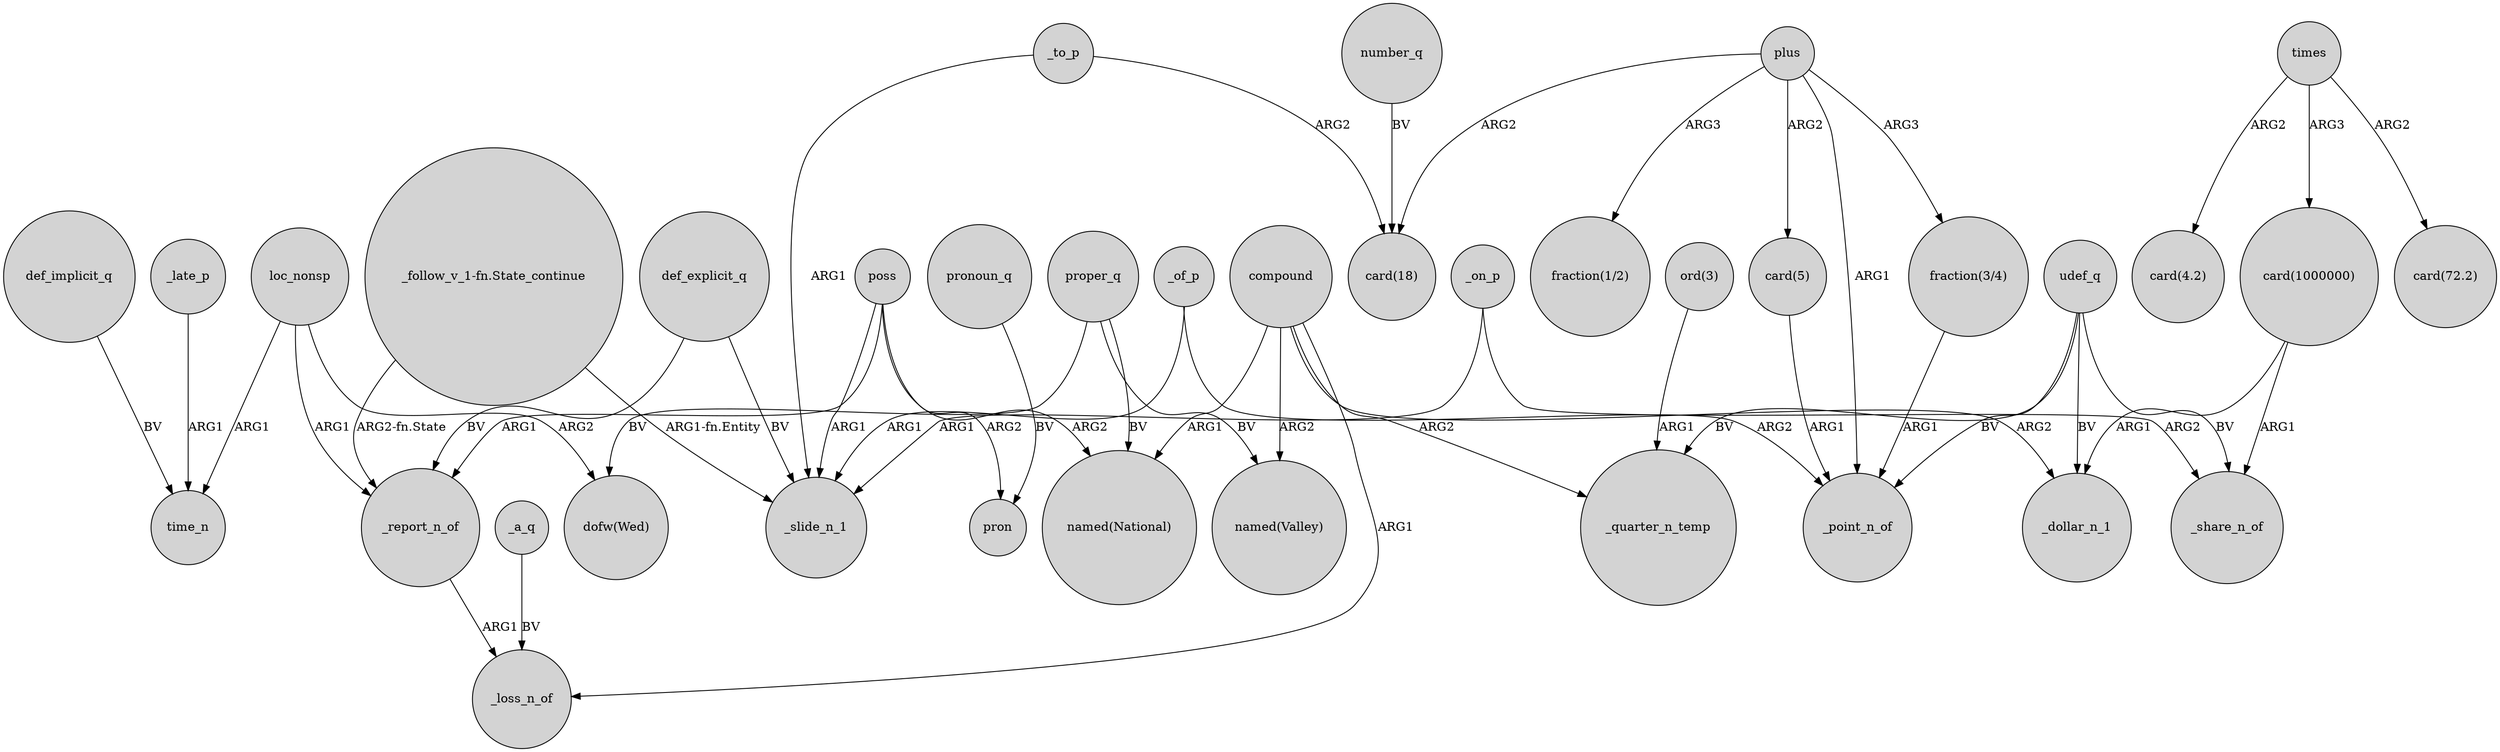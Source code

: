 digraph {
	node [shape=circle style=filled]
	proper_q -> "named(Valley)" [label=BV]
	times -> "card(4.2)" [label=ARG2]
	compound -> "named(Valley)" [label=ARG2]
	_a_q -> _loss_n_of [label=BV]
	loc_nonsp -> "dofw(Wed)" [label=ARG2]
	"ord(3)" -> _quarter_n_temp [label=ARG1]
	poss -> _report_n_of [label=ARG1]
	plus -> _point_n_of [label=ARG1]
	"card(5)" -> _point_n_of [label=ARG1]
	_to_p -> "card(18)" [label=ARG2]
	times -> "card(1000000)" [label=ARG3]
	_on_p -> _slide_n_1 [label=ARG1]
	compound -> _dollar_n_1 [label=ARG2]
	"fraction(3/4)" -> _point_n_of [label=ARG1]
	poss -> "named(National)" [label=ARG2]
	def_explicit_q -> _slide_n_1 [label=BV]
	pronoun_q -> pron [label=BV]
	number_q -> "card(18)" [label=BV]
	_of_p -> _point_n_of [label=ARG2]
	poss -> pron [label=ARG2]
	compound -> _loss_n_of [label=ARG1]
	compound -> "named(National)" [label=ARG1]
	plus -> "card(18)" [label=ARG2]
	compound -> _quarter_n_temp [label=ARG2]
	"_follow_v_1-fn.State_continue" -> _report_n_of [label="ARG2-fn.State"]
	"_follow_v_1-fn.State_continue" -> _slide_n_1 [label="ARG1-fn.Entity"]
	udef_q -> _share_n_of [label=BV]
	proper_q -> "dofw(Wed)" [label=BV]
	times -> "card(72.2)" [label=ARG2]
	udef_q -> _dollar_n_1 [label=BV]
	poss -> _slide_n_1 [label=ARG1]
	"card(1000000)" -> _dollar_n_1 [label=ARG1]
	_late_p -> time_n [label=ARG1]
	loc_nonsp -> _report_n_of [label=ARG1]
	_report_n_of -> _loss_n_of [label=ARG1]
	loc_nonsp -> time_n [label=ARG1]
	"card(1000000)" -> _share_n_of [label=ARG1]
	_of_p -> _slide_n_1 [label=ARG1]
	udef_q -> _quarter_n_temp [label=BV]
	plus -> "fraction(3/4)" [label=ARG3]
	_to_p -> _slide_n_1 [label=ARG1]
	proper_q -> "named(National)" [label=BV]
	def_implicit_q -> time_n [label=BV]
	udef_q -> _point_n_of [label=BV]
	plus -> "card(5)" [label=ARG2]
	def_explicit_q -> _report_n_of [label=BV]
	plus -> "fraction(1/2)" [label=ARG3]
	_on_p -> _share_n_of [label=ARG2]
}
